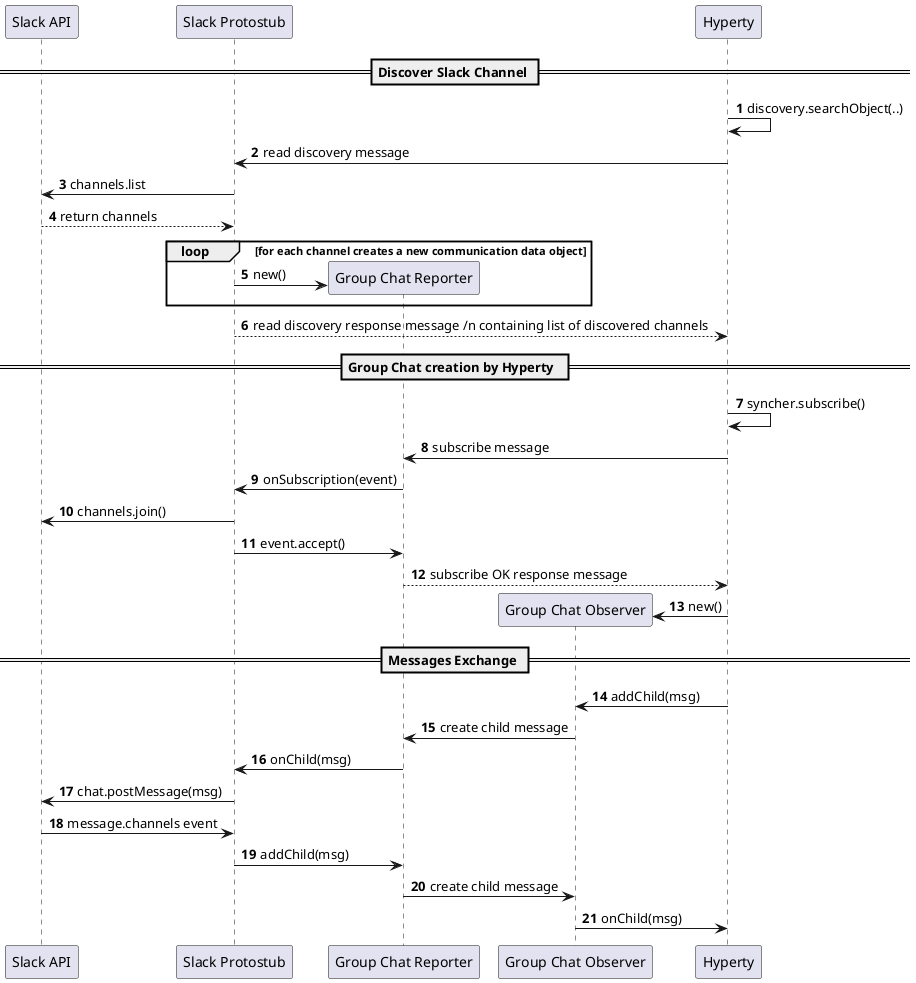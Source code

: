 
@startuml "subscribe-slack-channel.png"

autonumber

participant "Slack API" as api
participant "Slack Protostub" as stub
participant "Group Chat Reporter" as chat
participant "Group Chat Observer" as chatO
participant "Hyperty" as hy

== Discover Slack Channel ==

hy -> hy : discovery.searchObject(..)

hy -> stub : read discovery message

stub -> api : channels.list
stub <-- api : return channels

loop for each channel creates a new communication data object
  create chat
  stub -> chat : new()

end

hy <-- stub : read discovery response message /n containing list of discovered channels


== Group Chat creation by Hyperty  ==

hy -> hy : syncher.subscribe()

hy -> chat : subscribe message
chat -> stub : onSubscription(event)

stub -> api : channels.join()

stub -> chat : event.accept()

hy <-- chat : subscribe OK response message

create chatO
hy -> chatO : new()


== Messages Exchange ==

hy -> chatO : addChild(msg)

chatO -> chat : create child message

chat -> stub : onChild(msg)

stub -> api : chat.postMessage(msg)

api -> stub : message.channels event

chat <- stub : addChild(msg)

chatO <- chat : create child message

hy <- chatO : onChild(msg)

@enduml
